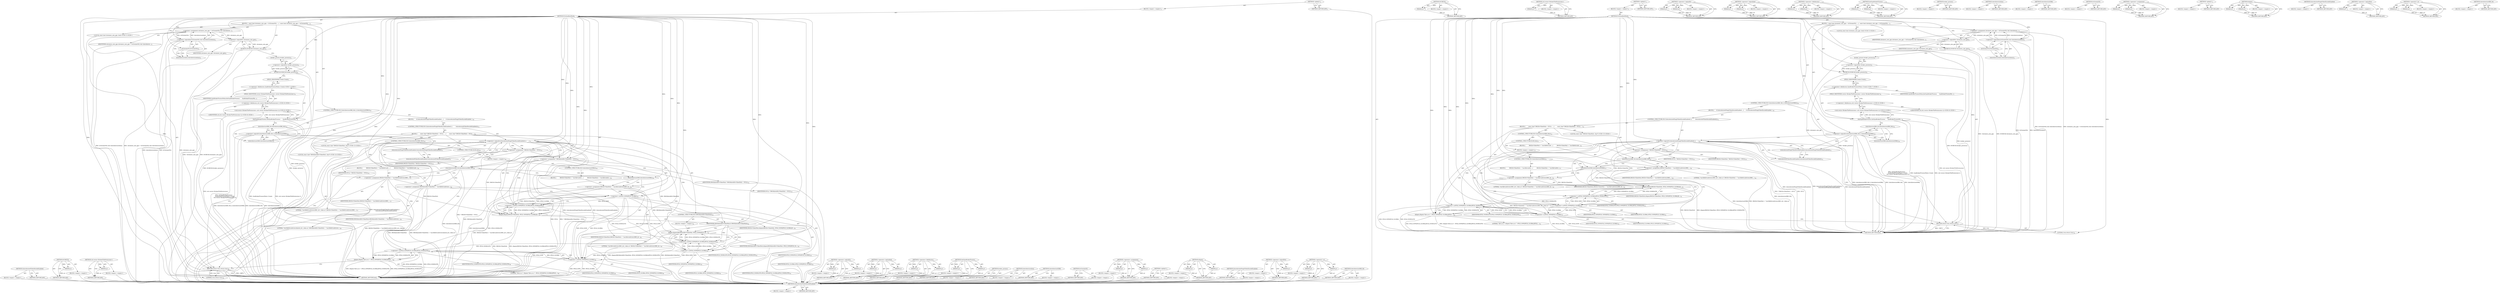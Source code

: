 digraph "IsArchitectureX86_64" {
vulnerable_175 [label=<(METHOD,IsAcceleratedVideoDecodeEnabled)>];
vulnerable_176 [label=<(BLOCK,&lt;empty&gt;,&lt;empty&gt;)>];
vulnerable_177 [label=<(METHOD_RETURN,ANY)>];
vulnerable_136 [label=<(METHOD,DCHECK)>];
vulnerable_137 [label=<(PARAM,p1)>];
vulnerable_138 [label=<(BLOCK,&lt;empty&gt;,&lt;empty&gt;)>];
vulnerable_139 [label=<(METHOD_RETURN,ANY)>];
vulnerable_157 [label=<(METHOD,std.vector&lt;BrokerFilePermission&gt;)>];
vulnerable_158 [label=<(PARAM,p1)>];
vulnerable_159 [label=<(BLOCK,&lt;empty&gt;,&lt;empty&gt;)>];
vulnerable_160 [label=<(METHOD_RETURN,ANY)>];
vulnerable_6 [label=<(METHOD,&lt;global&gt;)<SUB>1</SUB>>];
vulnerable_7 [label=<(BLOCK,&lt;empty&gt;,&lt;empty&gt;)<SUB>1</SUB>>];
vulnerable_8 [label=<(METHOD,PreSandboxHook)<SUB>1</SUB>>];
vulnerable_9 [label=<(BLOCK,{
  const bool chromeos_arm_gpu = IsChromeOS() ...,{
  const bool chromeos_arm_gpu = IsChromeOS() ...)<SUB>1</SUB>>];
vulnerable_10 [label="<(LOCAL,const bool chromeos_arm_gpu: bool)<SUB>2</SUB>>"];
vulnerable_11 [label=<(&lt;operator&gt;.assignment,chromeos_arm_gpu = IsChromeOS() &amp;&amp; IsArchitectu...)<SUB>2</SUB>>];
vulnerable_12 [label=<(IDENTIFIER,chromeos_arm_gpu,chromeos_arm_gpu = IsChromeOS() &amp;&amp; IsArchitectu...)<SUB>2</SUB>>];
vulnerable_13 [label=<(&lt;operator&gt;.logicalAnd,IsChromeOS() &amp;&amp; IsArchitectureArm())<SUB>2</SUB>>];
vulnerable_14 [label=<(IsChromeOS,IsChromeOS())<SUB>2</SUB>>];
vulnerable_15 [label=<(IsArchitectureArm,IsArchitectureArm())<SUB>2</SUB>>];
vulnerable_16 [label=<(DCHECK,DCHECK(!chromeos_arm_gpu))<SUB>3</SUB>>];
vulnerable_17 [label=<(&lt;operator&gt;.logicalNot,!chromeos_arm_gpu)<SUB>3</SUB>>];
vulnerable_18 [label=<(IDENTIFIER,chromeos_arm_gpu,!chromeos_arm_gpu)<SUB>3</SUB>>];
vulnerable_19 [label=<(DCHECK,DCHECK(!broker_process()))<SUB>5</SUB>>];
vulnerable_20 [label=<(&lt;operator&gt;.logicalNot,!broker_process())<SUB>5</SUB>>];
vulnerable_21 [label=<(broker_process,broker_process())<SUB>5</SUB>>];
vulnerable_22 [label=<(InitGpuBrokerProcess,InitGpuBrokerProcess(
      GpuBrokerProcessPol...)<SUB>6</SUB>>];
vulnerable_23 [label="<(&lt;operator&gt;.fieldAccess,GpuBrokerProcessPolicy::Create)<SUB>7</SUB>>"];
vulnerable_24 [label=<(IDENTIFIER,GpuBrokerProcessPolicy,InitGpuBrokerProcess(
      GpuBrokerProcessPol...)<SUB>7</SUB>>];
vulnerable_25 [label=<(FIELD_IDENTIFIER,Create,Create)<SUB>7</SUB>>];
vulnerable_26 [label="<(std.vector&lt;BrokerFilePermission&gt;,std::vector&lt;BrokerFilePermission&gt;())<SUB>8</SUB>>"];
vulnerable_27 [label="<(&lt;operator&gt;.fieldAccess,std::vector&lt;BrokerFilePermission&gt;)<SUB>8</SUB>>"];
vulnerable_28 [label="<(IDENTIFIER,std,std::vector&lt;BrokerFilePermission&gt;())<SUB>8</SUB>>"];
vulnerable_29 [label=<(FIELD_IDENTIFIER,vector&lt;BrokerFilePermission&gt;,vector&lt;BrokerFilePermission&gt;)<SUB>8</SUB>>];
vulnerable_30 [label=<(CONTROL_STRUCTURE,IF,if (IsArchitectureX86_64() || IsArchitectureI386()))<SUB>10</SUB>>];
vulnerable_31 [label=<(&lt;operator&gt;.logicalOr,IsArchitectureX86_64() || IsArchitectureI386())<SUB>10</SUB>>];
vulnerable_32 [label=<(IsArchitectureX86_64,IsArchitectureX86_64())<SUB>10</SUB>>];
vulnerable_33 [label=<(IsArchitectureI386,IsArchitectureI386())<SUB>10</SUB>>];
vulnerable_34 [label=<(BLOCK,{
     if (IsAcceleratedVaapiVideoEncodeEnabled...,{
     if (IsAcceleratedVaapiVideoEncodeEnabled...)<SUB>10</SUB>>];
vulnerable_35 [label=<(CONTROL_STRUCTURE,IF,if (IsAcceleratedVaapiVideoEncodeEnabled() ||
         IsAcceleratedVideoDecodeEnabled()))<SUB>11</SUB>>];
vulnerable_36 [label=<(&lt;operator&gt;.logicalOr,IsAcceleratedVaapiVideoEncodeEnabled() ||
     ...)<SUB>11</SUB>>];
vulnerable_37 [label=<(IsAcceleratedVaapiVideoEncodeEnabled,IsAcceleratedVaapiVideoEncodeEnabled())<SUB>11</SUB>>];
vulnerable_38 [label=<(IsAcceleratedVideoDecodeEnabled,IsAcceleratedVideoDecodeEnabled())<SUB>12</SUB>>];
vulnerable_39 [label=<(BLOCK,{
       const char* I965DrvVideoPath = NULL;
 ...,{
       const char* I965DrvVideoPath = NULL;
 ...)<SUB>12</SUB>>];
vulnerable_40 [label="<(LOCAL,const char* I965DrvVideoPath: char*)<SUB>13</SUB>>"];
vulnerable_41 [label=<(&lt;operator&gt;.assignment,* I965DrvVideoPath = NULL)<SUB>13</SUB>>];
vulnerable_42 [label=<(IDENTIFIER,I965DrvVideoPath,* I965DrvVideoPath = NULL)<SUB>13</SUB>>];
vulnerable_43 [label=<(IDENTIFIER,NULL,* I965DrvVideoPath = NULL)<SUB>13</SUB>>];
vulnerable_44 [label="<(LOCAL,const char* I965HybridDrvVideoPath: char*)<SUB>14</SUB>>"];
vulnerable_45 [label=<(&lt;operator&gt;.assignment,* I965HybridDrvVideoPath = NULL)<SUB>14</SUB>>];
vulnerable_46 [label=<(IDENTIFIER,I965HybridDrvVideoPath,* I965HybridDrvVideoPath = NULL)<SUB>14</SUB>>];
vulnerable_47 [label=<(IDENTIFIER,NULL,* I965HybridDrvVideoPath = NULL)<SUB>14</SUB>>];
vulnerable_48 [label=<(CONTROL_STRUCTURE,IF,if (IsArchitectureX86_64()))<SUB>16</SUB>>];
vulnerable_49 [label=<(IsArchitectureX86_64,IsArchitectureX86_64())<SUB>16</SUB>>];
vulnerable_50 [label=<(BLOCK,{
         I965DrvVideoPath = &quot;/usr/lib64/va/dr...,{
         I965DrvVideoPath = &quot;/usr/lib64/va/dr...)<SUB>16</SUB>>];
vulnerable_51 [label=<(&lt;operator&gt;.assignment,I965DrvVideoPath = &quot;/usr/lib64/va/drivers/i965_...)<SUB>17</SUB>>];
vulnerable_52 [label=<(IDENTIFIER,I965DrvVideoPath,I965DrvVideoPath = &quot;/usr/lib64/va/drivers/i965_...)<SUB>17</SUB>>];
vulnerable_53 [label=<(LITERAL,&quot;/usr/lib64/va/drivers/i965_drv_video.so&quot;,I965DrvVideoPath = &quot;/usr/lib64/va/drivers/i965_...)<SUB>17</SUB>>];
vulnerable_54 [label=<(&lt;operator&gt;.assignment,I965HybridDrvVideoPath = &quot;/usr/lib64/va/drivers...)<SUB>18</SUB>>];
vulnerable_55 [label=<(IDENTIFIER,I965HybridDrvVideoPath,I965HybridDrvVideoPath = &quot;/usr/lib64/va/drivers...)<SUB>18</SUB>>];
vulnerable_56 [label=<(LITERAL,&quot;/usr/lib64/va/drivers/hybrid_drv_video.so&quot;,I965HybridDrvVideoPath = &quot;/usr/lib64/va/drivers...)<SUB>18</SUB>>];
vulnerable_57 [label=<(CONTROL_STRUCTURE,ELSE,else)<SUB>19</SUB>>];
vulnerable_58 [label=<(BLOCK,&lt;empty&gt;,&lt;empty&gt;)<SUB>19</SUB>>];
vulnerable_59 [label=<(CONTROL_STRUCTURE,IF,if (IsArchitectureI386()))<SUB>19</SUB>>];
vulnerable_60 [label=<(IsArchitectureI386,IsArchitectureI386())<SUB>19</SUB>>];
vulnerable_61 [label=<(BLOCK,{
         I965DrvVideoPath = &quot;/usr/lib/va/driv...,{
         I965DrvVideoPath = &quot;/usr/lib/va/driv...)<SUB>19</SUB>>];
vulnerable_62 [label=<(&lt;operator&gt;.assignment,I965DrvVideoPath = &quot;/usr/lib/va/drivers/i965_dr...)<SUB>20</SUB>>];
vulnerable_63 [label=<(IDENTIFIER,I965DrvVideoPath,I965DrvVideoPath = &quot;/usr/lib/va/drivers/i965_dr...)<SUB>20</SUB>>];
vulnerable_64 [label=<(LITERAL,&quot;/usr/lib/va/drivers/i965_drv_video.so&quot;,I965DrvVideoPath = &quot;/usr/lib/va/drivers/i965_dr...)<SUB>20</SUB>>];
vulnerable_65 [label=<(dlopen,dlopen(I965DrvVideoPath, RTLD_NOW|RTLD_GLOBAL|R...)<SUB>23</SUB>>];
vulnerable_66 [label=<(IDENTIFIER,I965DrvVideoPath,dlopen(I965DrvVideoPath, RTLD_NOW|RTLD_GLOBAL|R...)<SUB>23</SUB>>];
vulnerable_67 [label=<(&lt;operator&gt;.or,RTLD_NOW|RTLD_GLOBAL|RTLD_NODELETE)<SUB>23</SUB>>];
vulnerable_68 [label=<(&lt;operator&gt;.or,RTLD_NOW|RTLD_GLOBAL)<SUB>23</SUB>>];
vulnerable_69 [label=<(IDENTIFIER,RTLD_NOW,RTLD_NOW|RTLD_GLOBAL)<SUB>23</SUB>>];
vulnerable_70 [label=<(IDENTIFIER,RTLD_GLOBAL,RTLD_NOW|RTLD_GLOBAL)<SUB>23</SUB>>];
vulnerable_71 [label=<(IDENTIFIER,RTLD_NODELETE,RTLD_NOW|RTLD_GLOBAL|RTLD_NODELETE)<SUB>23</SUB>>];
vulnerable_72 [label=<(CONTROL_STRUCTURE,IF,if (I965HybridDrvVideoPath))<SUB>24</SUB>>];
vulnerable_73 [label=<(IDENTIFIER,I965HybridDrvVideoPath,if (I965HybridDrvVideoPath))<SUB>24</SUB>>];
vulnerable_74 [label=<(BLOCK,&lt;empty&gt;,&lt;empty&gt;)<SUB>25</SUB>>];
vulnerable_75 [label=<(dlopen,dlopen(I965HybridDrvVideoPath, RTLD_NOW|RTLD_GL...)<SUB>25</SUB>>];
vulnerable_76 [label=<(IDENTIFIER,I965HybridDrvVideoPath,dlopen(I965HybridDrvVideoPath, RTLD_NOW|RTLD_GL...)<SUB>25</SUB>>];
vulnerable_77 [label=<(&lt;operator&gt;.or,RTLD_NOW|RTLD_GLOBAL|RTLD_NODELETE)<SUB>25</SUB>>];
vulnerable_78 [label=<(&lt;operator&gt;.or,RTLD_NOW|RTLD_GLOBAL)<SUB>25</SUB>>];
vulnerable_79 [label=<(IDENTIFIER,RTLD_NOW,RTLD_NOW|RTLD_GLOBAL)<SUB>25</SUB>>];
vulnerable_80 [label=<(IDENTIFIER,RTLD_GLOBAL,RTLD_NOW|RTLD_GLOBAL)<SUB>25</SUB>>];
vulnerable_81 [label=<(IDENTIFIER,RTLD_NODELETE,RTLD_NOW|RTLD_GLOBAL|RTLD_NODELETE)<SUB>25</SUB>>];
vulnerable_82 [label=<(dlopen,dlopen(&quot;libva.so.1&quot;, RTLD_NOW|RTLD_GLOBAL|RTLD_...)<SUB>26</SUB>>];
vulnerable_83 [label=<(LITERAL,&quot;libva.so.1&quot;,dlopen(&quot;libva.so.1&quot;, RTLD_NOW|RTLD_GLOBAL|RTLD_...)<SUB>26</SUB>>];
vulnerable_84 [label=<(&lt;operator&gt;.or,RTLD_NOW|RTLD_GLOBAL|RTLD_NODELETE)<SUB>26</SUB>>];
vulnerable_85 [label=<(&lt;operator&gt;.or,RTLD_NOW|RTLD_GLOBAL)<SUB>26</SUB>>];
vulnerable_86 [label=<(IDENTIFIER,RTLD_NOW,RTLD_NOW|RTLD_GLOBAL)<SUB>26</SUB>>];
vulnerable_87 [label=<(IDENTIFIER,RTLD_GLOBAL,RTLD_NOW|RTLD_GLOBAL)<SUB>26</SUB>>];
vulnerable_88 [label=<(IDENTIFIER,RTLD_NODELETE,RTLD_NOW|RTLD_GLOBAL|RTLD_NODELETE)<SUB>26</SUB>>];
vulnerable_89 [label=<(RETURN,return true;,return true;)<SUB>35</SUB>>];
vulnerable_90 [label=<(LITERAL,true,return true;)<SUB>35</SUB>>];
vulnerable_91 [label=<(METHOD_RETURN,bool)<SUB>1</SUB>>];
vulnerable_93 [label=<(METHOD_RETURN,ANY)<SUB>1</SUB>>];
vulnerable_161 [label=<(METHOD,&lt;operator&gt;.logicalOr)>];
vulnerable_162 [label=<(PARAM,p1)>];
vulnerable_163 [label=<(PARAM,p2)>];
vulnerable_164 [label=<(BLOCK,&lt;empty&gt;,&lt;empty&gt;)>];
vulnerable_165 [label=<(METHOD_RETURN,ANY)>];
vulnerable_125 [label=<(METHOD,&lt;operator&gt;.logicalAnd)>];
vulnerable_126 [label=<(PARAM,p1)>];
vulnerable_127 [label=<(PARAM,p2)>];
vulnerable_128 [label=<(BLOCK,&lt;empty&gt;,&lt;empty&gt;)>];
vulnerable_129 [label=<(METHOD_RETURN,ANY)>];
vulnerable_152 [label=<(METHOD,&lt;operator&gt;.fieldAccess)>];
vulnerable_153 [label=<(PARAM,p1)>];
vulnerable_154 [label=<(PARAM,p2)>];
vulnerable_155 [label=<(BLOCK,&lt;empty&gt;,&lt;empty&gt;)>];
vulnerable_156 [label=<(METHOD_RETURN,ANY)>];
vulnerable_147 [label=<(METHOD,InitGpuBrokerProcess)>];
vulnerable_148 [label=<(PARAM,p1)>];
vulnerable_149 [label=<(PARAM,p2)>];
vulnerable_150 [label=<(BLOCK,&lt;empty&gt;,&lt;empty&gt;)>];
vulnerable_151 [label=<(METHOD_RETURN,ANY)>];
vulnerable_144 [label=<(METHOD,broker_process)>];
vulnerable_145 [label=<(BLOCK,&lt;empty&gt;,&lt;empty&gt;)>];
vulnerable_146 [label=<(METHOD_RETURN,ANY)>];
vulnerable_133 [label=<(METHOD,IsArchitectureArm)>];
vulnerable_134 [label=<(BLOCK,&lt;empty&gt;,&lt;empty&gt;)>];
vulnerable_135 [label=<(METHOD_RETURN,ANY)>];
vulnerable_169 [label=<(METHOD,IsArchitectureI386)>];
vulnerable_170 [label=<(BLOCK,&lt;empty&gt;,&lt;empty&gt;)>];
vulnerable_171 [label=<(METHOD_RETURN,ANY)>];
vulnerable_130 [label=<(METHOD,IsChromeOS)>];
vulnerable_131 [label=<(BLOCK,&lt;empty&gt;,&lt;empty&gt;)>];
vulnerable_132 [label=<(METHOD_RETURN,ANY)>];
vulnerable_120 [label=<(METHOD,&lt;operator&gt;.assignment)>];
vulnerable_121 [label=<(PARAM,p1)>];
vulnerable_122 [label=<(PARAM,p2)>];
vulnerable_123 [label=<(BLOCK,&lt;empty&gt;,&lt;empty&gt;)>];
vulnerable_124 [label=<(METHOD_RETURN,ANY)>];
vulnerable_114 [label=<(METHOD,&lt;global&gt;)<SUB>1</SUB>>];
vulnerable_115 [label=<(BLOCK,&lt;empty&gt;,&lt;empty&gt;)>];
vulnerable_116 [label=<(METHOD_RETURN,ANY)>];
vulnerable_178 [label=<(METHOD,dlopen)>];
vulnerable_179 [label=<(PARAM,p1)>];
vulnerable_180 [label=<(PARAM,p2)>];
vulnerable_181 [label=<(BLOCK,&lt;empty&gt;,&lt;empty&gt;)>];
vulnerable_182 [label=<(METHOD_RETURN,ANY)>];
vulnerable_172 [label=<(METHOD,IsAcceleratedVaapiVideoEncodeEnabled)>];
vulnerable_173 [label=<(BLOCK,&lt;empty&gt;,&lt;empty&gt;)>];
vulnerable_174 [label=<(METHOD_RETURN,ANY)>];
vulnerable_140 [label=<(METHOD,&lt;operator&gt;.logicalNot)>];
vulnerable_141 [label=<(PARAM,p1)>];
vulnerable_142 [label=<(BLOCK,&lt;empty&gt;,&lt;empty&gt;)>];
vulnerable_143 [label=<(METHOD_RETURN,ANY)>];
vulnerable_183 [label=<(METHOD,&lt;operator&gt;.or)>];
vulnerable_184 [label=<(PARAM,p1)>];
vulnerable_185 [label=<(PARAM,p2)>];
vulnerable_186 [label=<(BLOCK,&lt;empty&gt;,&lt;empty&gt;)>];
vulnerable_187 [label=<(METHOD_RETURN,ANY)>];
vulnerable_166 [label=<(METHOD,IsArchitectureX86_64)>];
vulnerable_167 [label=<(BLOCK,&lt;empty&gt;,&lt;empty&gt;)>];
vulnerable_168 [label=<(METHOD_RETURN,ANY)>];
fixed_156 [label=<(METHOD,IsAcceleratedVideoDecodeEnabled)>];
fixed_157 [label=<(BLOCK,&lt;empty&gt;,&lt;empty&gt;)>];
fixed_158 [label=<(METHOD_RETURN,ANY)>];
fixed_117 [label=<(METHOD,DCHECK)>];
fixed_118 [label=<(PARAM,p1)>];
fixed_119 [label=<(BLOCK,&lt;empty&gt;,&lt;empty&gt;)>];
fixed_120 [label=<(METHOD_RETURN,ANY)>];
fixed_138 [label=<(METHOD,std.vector&lt;BrokerFilePermission&gt;)>];
fixed_139 [label=<(PARAM,p1)>];
fixed_140 [label=<(BLOCK,&lt;empty&gt;,&lt;empty&gt;)>];
fixed_141 [label=<(METHOD_RETURN,ANY)>];
fixed_6 [label=<(METHOD,&lt;global&gt;)<SUB>1</SUB>>];
fixed_7 [label=<(BLOCK,&lt;empty&gt;,&lt;empty&gt;)<SUB>1</SUB>>];
fixed_8 [label=<(METHOD,PreSandboxHook)<SUB>1</SUB>>];
fixed_9 [label=<(BLOCK,{
  const bool chromeos_arm_gpu = IsChromeOS() ...,{
  const bool chromeos_arm_gpu = IsChromeOS() ...)<SUB>1</SUB>>];
fixed_10 [label="<(LOCAL,const bool chromeos_arm_gpu: bool)<SUB>2</SUB>>"];
fixed_11 [label=<(&lt;operator&gt;.assignment,chromeos_arm_gpu = IsChromeOS() &amp;&amp; IsArchitectu...)<SUB>2</SUB>>];
fixed_12 [label=<(IDENTIFIER,chromeos_arm_gpu,chromeos_arm_gpu = IsChromeOS() &amp;&amp; IsArchitectu...)<SUB>2</SUB>>];
fixed_13 [label=<(&lt;operator&gt;.logicalAnd,IsChromeOS() &amp;&amp; IsArchitectureArm())<SUB>2</SUB>>];
fixed_14 [label=<(IsChromeOS,IsChromeOS())<SUB>2</SUB>>];
fixed_15 [label=<(IsArchitectureArm,IsArchitectureArm())<SUB>2</SUB>>];
fixed_16 [label=<(DCHECK,DCHECK(!chromeos_arm_gpu))<SUB>3</SUB>>];
fixed_17 [label=<(&lt;operator&gt;.logicalNot,!chromeos_arm_gpu)<SUB>3</SUB>>];
fixed_18 [label=<(IDENTIFIER,chromeos_arm_gpu,!chromeos_arm_gpu)<SUB>3</SUB>>];
fixed_19 [label=<(DCHECK,DCHECK(!broker_process()))<SUB>5</SUB>>];
fixed_20 [label=<(&lt;operator&gt;.logicalNot,!broker_process())<SUB>5</SUB>>];
fixed_21 [label=<(broker_process,broker_process())<SUB>5</SUB>>];
fixed_22 [label=<(InitGpuBrokerProcess,InitGpuBrokerProcess(
      GpuBrokerProcessPol...)<SUB>6</SUB>>];
fixed_23 [label="<(&lt;operator&gt;.fieldAccess,GpuBrokerProcessPolicy::Create)<SUB>7</SUB>>"];
fixed_24 [label=<(IDENTIFIER,GpuBrokerProcessPolicy,InitGpuBrokerProcess(
      GpuBrokerProcessPol...)<SUB>7</SUB>>];
fixed_25 [label=<(FIELD_IDENTIFIER,Create,Create)<SUB>7</SUB>>];
fixed_26 [label="<(std.vector&lt;BrokerFilePermission&gt;,std::vector&lt;BrokerFilePermission&gt;())<SUB>8</SUB>>"];
fixed_27 [label="<(&lt;operator&gt;.fieldAccess,std::vector&lt;BrokerFilePermission&gt;)<SUB>8</SUB>>"];
fixed_28 [label="<(IDENTIFIER,std,std::vector&lt;BrokerFilePermission&gt;())<SUB>8</SUB>>"];
fixed_29 [label=<(FIELD_IDENTIFIER,vector&lt;BrokerFilePermission&gt;,vector&lt;BrokerFilePermission&gt;)<SUB>8</SUB>>];
fixed_30 [label=<(CONTROL_STRUCTURE,IF,if (IsArchitectureX86_64() || IsArchitectureI386()))<SUB>10</SUB>>];
fixed_31 [label=<(&lt;operator&gt;.logicalOr,IsArchitectureX86_64() || IsArchitectureI386())<SUB>10</SUB>>];
fixed_32 [label=<(IsArchitectureX86_64,IsArchitectureX86_64())<SUB>10</SUB>>];
fixed_33 [label=<(IsArchitectureI386,IsArchitectureI386())<SUB>10</SUB>>];
fixed_34 [label=<(BLOCK,{
     if (IsAcceleratedVaapiVideoEncodeEnabled...,{
     if (IsAcceleratedVaapiVideoEncodeEnabled...)<SUB>10</SUB>>];
fixed_35 [label=<(CONTROL_STRUCTURE,IF,if (IsAcceleratedVaapiVideoEncodeEnabled() ||
         IsAcceleratedVideoDecodeEnabled()))<SUB>11</SUB>>];
fixed_36 [label=<(&lt;operator&gt;.logicalOr,IsAcceleratedVaapiVideoEncodeEnabled() ||
     ...)<SUB>11</SUB>>];
fixed_37 [label=<(IsAcceleratedVaapiVideoEncodeEnabled,IsAcceleratedVaapiVideoEncodeEnabled())<SUB>11</SUB>>];
fixed_38 [label=<(IsAcceleratedVideoDecodeEnabled,IsAcceleratedVideoDecodeEnabled())<SUB>12</SUB>>];
fixed_39 [label=<(BLOCK,{
       const char* I965DrvVideoPath = NULL;
 ...,{
       const char* I965DrvVideoPath = NULL;
 ...)<SUB>12</SUB>>];
fixed_40 [label="<(LOCAL,const char* I965DrvVideoPath: char*)<SUB>13</SUB>>"];
fixed_41 [label=<(&lt;operator&gt;.assignment,* I965DrvVideoPath = NULL)<SUB>13</SUB>>];
fixed_42 [label=<(IDENTIFIER,I965DrvVideoPath,* I965DrvVideoPath = NULL)<SUB>13</SUB>>];
fixed_43 [label=<(IDENTIFIER,NULL,* I965DrvVideoPath = NULL)<SUB>13</SUB>>];
fixed_44 [label=<(CONTROL_STRUCTURE,IF,if (IsArchitectureX86_64()))<SUB>15</SUB>>];
fixed_45 [label=<(IsArchitectureX86_64,IsArchitectureX86_64())<SUB>15</SUB>>];
fixed_46 [label=<(BLOCK,{
         I965DrvVideoPath = &quot;/usr/lib64/va/dr...,{
         I965DrvVideoPath = &quot;/usr/lib64/va/dr...)<SUB>15</SUB>>];
fixed_47 [label=<(&lt;operator&gt;.assignment,I965DrvVideoPath = &quot;/usr/lib64/va/drivers/i965_...)<SUB>16</SUB>>];
fixed_48 [label=<(IDENTIFIER,I965DrvVideoPath,I965DrvVideoPath = &quot;/usr/lib64/va/drivers/i965_...)<SUB>16</SUB>>];
fixed_49 [label=<(LITERAL,&quot;/usr/lib64/va/drivers/i965_drv_video.so&quot;,I965DrvVideoPath = &quot;/usr/lib64/va/drivers/i965_...)<SUB>16</SUB>>];
fixed_50 [label=<(CONTROL_STRUCTURE,ELSE,else)<SUB>17</SUB>>];
fixed_51 [label=<(BLOCK,&lt;empty&gt;,&lt;empty&gt;)<SUB>17</SUB>>];
fixed_52 [label=<(CONTROL_STRUCTURE,IF,if (IsArchitectureI386()))<SUB>17</SUB>>];
fixed_53 [label=<(IsArchitectureI386,IsArchitectureI386())<SUB>17</SUB>>];
fixed_54 [label=<(BLOCK,{
         I965DrvVideoPath = &quot;/usr/lib/va/driv...,{
         I965DrvVideoPath = &quot;/usr/lib/va/driv...)<SUB>17</SUB>>];
fixed_55 [label=<(&lt;operator&gt;.assignment,I965DrvVideoPath = &quot;/usr/lib/va/drivers/i965_dr...)<SUB>18</SUB>>];
fixed_56 [label=<(IDENTIFIER,I965DrvVideoPath,I965DrvVideoPath = &quot;/usr/lib/va/drivers/i965_dr...)<SUB>18</SUB>>];
fixed_57 [label=<(LITERAL,&quot;/usr/lib/va/drivers/i965_drv_video.so&quot;,I965DrvVideoPath = &quot;/usr/lib/va/drivers/i965_dr...)<SUB>18</SUB>>];
fixed_58 [label=<(dlopen,dlopen(I965DrvVideoPath, RTLD_NOW|RTLD_GLOBAL|R...)<SUB>21</SUB>>];
fixed_59 [label=<(IDENTIFIER,I965DrvVideoPath,dlopen(I965DrvVideoPath, RTLD_NOW|RTLD_GLOBAL|R...)<SUB>21</SUB>>];
fixed_60 [label=<(&lt;operator&gt;.or,RTLD_NOW|RTLD_GLOBAL|RTLD_NODELETE)<SUB>21</SUB>>];
fixed_61 [label=<(&lt;operator&gt;.or,RTLD_NOW|RTLD_GLOBAL)<SUB>21</SUB>>];
fixed_62 [label=<(IDENTIFIER,RTLD_NOW,RTLD_NOW|RTLD_GLOBAL)<SUB>21</SUB>>];
fixed_63 [label=<(IDENTIFIER,RTLD_GLOBAL,RTLD_NOW|RTLD_GLOBAL)<SUB>21</SUB>>];
fixed_64 [label=<(IDENTIFIER,RTLD_NODELETE,RTLD_NOW|RTLD_GLOBAL|RTLD_NODELETE)<SUB>21</SUB>>];
fixed_65 [label=<(dlopen,dlopen(&quot;libva.so.1&quot;, RTLD_NOW|RTLD_GLOBAL|RTLD_...)<SUB>22</SUB>>];
fixed_66 [label=<(LITERAL,&quot;libva.so.1&quot;,dlopen(&quot;libva.so.1&quot;, RTLD_NOW|RTLD_GLOBAL|RTLD_...)<SUB>22</SUB>>];
fixed_67 [label=<(&lt;operator&gt;.or,RTLD_NOW|RTLD_GLOBAL|RTLD_NODELETE)<SUB>22</SUB>>];
fixed_68 [label=<(&lt;operator&gt;.or,RTLD_NOW|RTLD_GLOBAL)<SUB>22</SUB>>];
fixed_69 [label=<(IDENTIFIER,RTLD_NOW,RTLD_NOW|RTLD_GLOBAL)<SUB>22</SUB>>];
fixed_70 [label=<(IDENTIFIER,RTLD_GLOBAL,RTLD_NOW|RTLD_GLOBAL)<SUB>22</SUB>>];
fixed_71 [label=<(IDENTIFIER,RTLD_NODELETE,RTLD_NOW|RTLD_GLOBAL|RTLD_NODELETE)<SUB>22</SUB>>];
fixed_72 [label=<(RETURN,return true;,return true;)<SUB>31</SUB>>];
fixed_73 [label=<(LITERAL,true,return true;)<SUB>31</SUB>>];
fixed_74 [label=<(METHOD_RETURN,bool)<SUB>1</SUB>>];
fixed_76 [label=<(METHOD_RETURN,ANY)<SUB>1</SUB>>];
fixed_142 [label=<(METHOD,&lt;operator&gt;.logicalOr)>];
fixed_143 [label=<(PARAM,p1)>];
fixed_144 [label=<(PARAM,p2)>];
fixed_145 [label=<(BLOCK,&lt;empty&gt;,&lt;empty&gt;)>];
fixed_146 [label=<(METHOD_RETURN,ANY)>];
fixed_106 [label=<(METHOD,&lt;operator&gt;.logicalAnd)>];
fixed_107 [label=<(PARAM,p1)>];
fixed_108 [label=<(PARAM,p2)>];
fixed_109 [label=<(BLOCK,&lt;empty&gt;,&lt;empty&gt;)>];
fixed_110 [label=<(METHOD_RETURN,ANY)>];
fixed_133 [label=<(METHOD,&lt;operator&gt;.fieldAccess)>];
fixed_134 [label=<(PARAM,p1)>];
fixed_135 [label=<(PARAM,p2)>];
fixed_136 [label=<(BLOCK,&lt;empty&gt;,&lt;empty&gt;)>];
fixed_137 [label=<(METHOD_RETURN,ANY)>];
fixed_128 [label=<(METHOD,InitGpuBrokerProcess)>];
fixed_129 [label=<(PARAM,p1)>];
fixed_130 [label=<(PARAM,p2)>];
fixed_131 [label=<(BLOCK,&lt;empty&gt;,&lt;empty&gt;)>];
fixed_132 [label=<(METHOD_RETURN,ANY)>];
fixed_125 [label=<(METHOD,broker_process)>];
fixed_126 [label=<(BLOCK,&lt;empty&gt;,&lt;empty&gt;)>];
fixed_127 [label=<(METHOD_RETURN,ANY)>];
fixed_114 [label=<(METHOD,IsArchitectureArm)>];
fixed_115 [label=<(BLOCK,&lt;empty&gt;,&lt;empty&gt;)>];
fixed_116 [label=<(METHOD_RETURN,ANY)>];
fixed_150 [label=<(METHOD,IsArchitectureI386)>];
fixed_151 [label=<(BLOCK,&lt;empty&gt;,&lt;empty&gt;)>];
fixed_152 [label=<(METHOD_RETURN,ANY)>];
fixed_111 [label=<(METHOD,IsChromeOS)>];
fixed_112 [label=<(BLOCK,&lt;empty&gt;,&lt;empty&gt;)>];
fixed_113 [label=<(METHOD_RETURN,ANY)>];
fixed_101 [label=<(METHOD,&lt;operator&gt;.assignment)>];
fixed_102 [label=<(PARAM,p1)>];
fixed_103 [label=<(PARAM,p2)>];
fixed_104 [label=<(BLOCK,&lt;empty&gt;,&lt;empty&gt;)>];
fixed_105 [label=<(METHOD_RETURN,ANY)>];
fixed_95 [label=<(METHOD,&lt;global&gt;)<SUB>1</SUB>>];
fixed_96 [label=<(BLOCK,&lt;empty&gt;,&lt;empty&gt;)>];
fixed_97 [label=<(METHOD_RETURN,ANY)>];
fixed_159 [label=<(METHOD,dlopen)>];
fixed_160 [label=<(PARAM,p1)>];
fixed_161 [label=<(PARAM,p2)>];
fixed_162 [label=<(BLOCK,&lt;empty&gt;,&lt;empty&gt;)>];
fixed_163 [label=<(METHOD_RETURN,ANY)>];
fixed_153 [label=<(METHOD,IsAcceleratedVaapiVideoEncodeEnabled)>];
fixed_154 [label=<(BLOCK,&lt;empty&gt;,&lt;empty&gt;)>];
fixed_155 [label=<(METHOD_RETURN,ANY)>];
fixed_121 [label=<(METHOD,&lt;operator&gt;.logicalNot)>];
fixed_122 [label=<(PARAM,p1)>];
fixed_123 [label=<(BLOCK,&lt;empty&gt;,&lt;empty&gt;)>];
fixed_124 [label=<(METHOD_RETURN,ANY)>];
fixed_164 [label=<(METHOD,&lt;operator&gt;.or)>];
fixed_165 [label=<(PARAM,p1)>];
fixed_166 [label=<(PARAM,p2)>];
fixed_167 [label=<(BLOCK,&lt;empty&gt;,&lt;empty&gt;)>];
fixed_168 [label=<(METHOD_RETURN,ANY)>];
fixed_147 [label=<(METHOD,IsArchitectureX86_64)>];
fixed_148 [label=<(BLOCK,&lt;empty&gt;,&lt;empty&gt;)>];
fixed_149 [label=<(METHOD_RETURN,ANY)>];
vulnerable_175 -> vulnerable_176  [key=0, label="AST: "];
vulnerable_175 -> vulnerable_177  [key=0, label="AST: "];
vulnerable_175 -> vulnerable_177  [key=1, label="CFG: "];
vulnerable_176 -> fixed_156  [key=0];
vulnerable_177 -> fixed_156  [key=0];
vulnerable_136 -> vulnerable_137  [key=0, label="AST: "];
vulnerable_136 -> vulnerable_137  [key=1, label="DDG: "];
vulnerable_136 -> vulnerable_138  [key=0, label="AST: "];
vulnerable_136 -> vulnerable_139  [key=0, label="AST: "];
vulnerable_136 -> vulnerable_139  [key=1, label="CFG: "];
vulnerable_137 -> vulnerable_139  [key=0, label="DDG: p1"];
vulnerable_138 -> fixed_156  [key=0];
vulnerable_139 -> fixed_156  [key=0];
vulnerable_157 -> vulnerable_158  [key=0, label="AST: "];
vulnerable_157 -> vulnerable_158  [key=1, label="DDG: "];
vulnerable_157 -> vulnerable_159  [key=0, label="AST: "];
vulnerable_157 -> vulnerable_160  [key=0, label="AST: "];
vulnerable_157 -> vulnerable_160  [key=1, label="CFG: "];
vulnerable_158 -> vulnerable_160  [key=0, label="DDG: p1"];
vulnerable_159 -> fixed_156  [key=0];
vulnerable_160 -> fixed_156  [key=0];
vulnerable_6 -> vulnerable_7  [key=0, label="AST: "];
vulnerable_6 -> vulnerable_93  [key=0, label="AST: "];
vulnerable_6 -> vulnerable_93  [key=1, label="CFG: "];
vulnerable_7 -> vulnerable_8  [key=0, label="AST: "];
vulnerable_8 -> vulnerable_9  [key=0, label="AST: "];
vulnerable_8 -> vulnerable_91  [key=0, label="AST: "];
vulnerable_8 -> vulnerable_14  [key=0, label="CFG: "];
vulnerable_8 -> vulnerable_89  [key=0, label="DDG: "];
vulnerable_8 -> vulnerable_90  [key=0, label="DDG: "];
vulnerable_8 -> vulnerable_13  [key=0, label="DDG: "];
vulnerable_8 -> vulnerable_17  [key=0, label="DDG: "];
vulnerable_8 -> vulnerable_20  [key=0, label="DDG: "];
vulnerable_8 -> vulnerable_31  [key=0, label="DDG: "];
vulnerable_8 -> vulnerable_36  [key=0, label="DDG: "];
vulnerable_8 -> vulnerable_41  [key=0, label="DDG: "];
vulnerable_8 -> vulnerable_45  [key=0, label="DDG: "];
vulnerable_8 -> vulnerable_49  [key=0, label="DDG: "];
vulnerable_8 -> vulnerable_65  [key=0, label="DDG: "];
vulnerable_8 -> vulnerable_73  [key=0, label="DDG: "];
vulnerable_8 -> vulnerable_82  [key=0, label="DDG: "];
vulnerable_8 -> vulnerable_51  [key=0, label="DDG: "];
vulnerable_8 -> vulnerable_54  [key=0, label="DDG: "];
vulnerable_8 -> vulnerable_67  [key=0, label="DDG: "];
vulnerable_8 -> vulnerable_84  [key=0, label="DDG: "];
vulnerable_8 -> vulnerable_68  [key=0, label="DDG: "];
vulnerable_8 -> vulnerable_75  [key=0, label="DDG: "];
vulnerable_8 -> vulnerable_85  [key=0, label="DDG: "];
vulnerable_8 -> vulnerable_60  [key=0, label="DDG: "];
vulnerable_8 -> vulnerable_77  [key=0, label="DDG: "];
vulnerable_8 -> vulnerable_62  [key=0, label="DDG: "];
vulnerable_8 -> vulnerable_78  [key=0, label="DDG: "];
vulnerable_9 -> vulnerable_10  [key=0, label="AST: "];
vulnerable_9 -> vulnerable_11  [key=0, label="AST: "];
vulnerable_9 -> vulnerable_16  [key=0, label="AST: "];
vulnerable_9 -> vulnerable_19  [key=0, label="AST: "];
vulnerable_9 -> vulnerable_22  [key=0, label="AST: "];
vulnerable_9 -> vulnerable_30  [key=0, label="AST: "];
vulnerable_9 -> vulnerable_89  [key=0, label="AST: "];
vulnerable_10 -> fixed_156  [key=0];
vulnerable_11 -> vulnerable_12  [key=0, label="AST: "];
vulnerable_11 -> vulnerable_13  [key=0, label="AST: "];
vulnerable_11 -> vulnerable_17  [key=0, label="CFG: "];
vulnerable_11 -> vulnerable_17  [key=1, label="DDG: chromeos_arm_gpu"];
vulnerable_11 -> vulnerable_91  [key=0, label="DDG: IsChromeOS() &amp;&amp; IsArchitectureArm()"];
vulnerable_11 -> vulnerable_91  [key=1, label="DDG: chromeos_arm_gpu = IsChromeOS() &amp;&amp; IsArchitectureArm()"];
vulnerable_12 -> fixed_156  [key=0];
vulnerable_13 -> vulnerable_14  [key=0, label="AST: "];
vulnerable_13 -> vulnerable_15  [key=0, label="AST: "];
vulnerable_13 -> vulnerable_11  [key=0, label="CFG: "];
vulnerable_13 -> vulnerable_11  [key=1, label="DDG: IsChromeOS()"];
vulnerable_13 -> vulnerable_11  [key=2, label="DDG: IsArchitectureArm()"];
vulnerable_13 -> vulnerable_91  [key=0, label="DDG: IsChromeOS()"];
vulnerable_13 -> vulnerable_91  [key=1, label="DDG: IsArchitectureArm()"];
vulnerable_14 -> vulnerable_15  [key=0, label="CFG: "];
vulnerable_14 -> vulnerable_15  [key=1, label="CDG: "];
vulnerable_14 -> vulnerable_13  [key=0, label="CFG: "];
vulnerable_15 -> vulnerable_13  [key=0, label="CFG: "];
vulnerable_16 -> vulnerable_17  [key=0, label="AST: "];
vulnerable_16 -> vulnerable_21  [key=0, label="CFG: "];
vulnerable_16 -> vulnerable_91  [key=0, label="DDG: !chromeos_arm_gpu"];
vulnerable_16 -> vulnerable_91  [key=1, label="DDG: DCHECK(!chromeos_arm_gpu)"];
vulnerable_17 -> vulnerable_18  [key=0, label="AST: "];
vulnerable_17 -> vulnerable_16  [key=0, label="CFG: "];
vulnerable_17 -> vulnerable_16  [key=1, label="DDG: chromeos_arm_gpu"];
vulnerable_17 -> vulnerable_91  [key=0, label="DDG: chromeos_arm_gpu"];
vulnerable_18 -> fixed_156  [key=0];
vulnerable_19 -> vulnerable_20  [key=0, label="AST: "];
vulnerable_19 -> vulnerable_25  [key=0, label="CFG: "];
vulnerable_19 -> vulnerable_91  [key=0, label="DDG: !broker_process()"];
vulnerable_19 -> vulnerable_91  [key=1, label="DDG: DCHECK(!broker_process())"];
vulnerable_20 -> vulnerable_21  [key=0, label="AST: "];
vulnerable_20 -> vulnerable_19  [key=0, label="CFG: "];
vulnerable_20 -> vulnerable_19  [key=1, label="DDG: broker_process()"];
vulnerable_20 -> vulnerable_91  [key=0, label="DDG: broker_process()"];
vulnerable_21 -> vulnerable_20  [key=0, label="CFG: "];
vulnerable_22 -> vulnerable_23  [key=0, label="AST: "];
vulnerable_22 -> vulnerable_26  [key=0, label="AST: "];
vulnerable_22 -> vulnerable_32  [key=0, label="CFG: "];
vulnerable_22 -> vulnerable_91  [key=0, label="DDG: GpuBrokerProcessPolicy::Create"];
vulnerable_22 -> vulnerable_91  [key=1, label="DDG: std::vector&lt;BrokerFilePermission&gt;()"];
vulnerable_22 -> vulnerable_91  [key=2, label="DDG: InitGpuBrokerProcess(
      GpuBrokerProcessPolicy::Create,
      std::vector&lt;BrokerFilePermission&gt;())"];
vulnerable_23 -> vulnerable_24  [key=0, label="AST: "];
vulnerable_23 -> vulnerable_25  [key=0, label="AST: "];
vulnerable_23 -> vulnerable_29  [key=0, label="CFG: "];
vulnerable_24 -> fixed_156  [key=0];
vulnerable_25 -> vulnerable_23  [key=0, label="CFG: "];
vulnerable_26 -> vulnerable_27  [key=0, label="AST: "];
vulnerable_26 -> vulnerable_22  [key=0, label="CFG: "];
vulnerable_26 -> vulnerable_22  [key=1, label="DDG: std::vector&lt;BrokerFilePermission&gt;"];
vulnerable_26 -> vulnerable_91  [key=0, label="DDG: std::vector&lt;BrokerFilePermission&gt;"];
vulnerable_27 -> vulnerable_28  [key=0, label="AST: "];
vulnerable_27 -> vulnerable_29  [key=0, label="AST: "];
vulnerable_27 -> vulnerable_26  [key=0, label="CFG: "];
vulnerable_28 -> fixed_156  [key=0];
vulnerable_29 -> vulnerable_27  [key=0, label="CFG: "];
vulnerable_30 -> vulnerable_31  [key=0, label="AST: "];
vulnerable_30 -> vulnerable_34  [key=0, label="AST: "];
vulnerable_31 -> vulnerable_32  [key=0, label="AST: "];
vulnerable_31 -> vulnerable_33  [key=0, label="AST: "];
vulnerable_31 -> vulnerable_37  [key=0, label="CFG: "];
vulnerable_31 -> vulnerable_37  [key=1, label="CDG: "];
vulnerable_31 -> vulnerable_89  [key=0, label="CFG: "];
vulnerable_31 -> vulnerable_91  [key=0, label="DDG: IsArchitectureX86_64()"];
vulnerable_31 -> vulnerable_91  [key=1, label="DDG: IsArchitectureI386()"];
vulnerable_31 -> vulnerable_91  [key=2, label="DDG: IsArchitectureX86_64() || IsArchitectureI386()"];
vulnerable_31 -> vulnerable_36  [key=0, label="CDG: "];
vulnerable_32 -> vulnerable_33  [key=0, label="CFG: "];
vulnerable_32 -> vulnerable_33  [key=1, label="CDG: "];
vulnerable_32 -> vulnerable_31  [key=0, label="CFG: "];
vulnerable_33 -> vulnerable_31  [key=0, label="CFG: "];
vulnerable_34 -> vulnerable_35  [key=0, label="AST: "];
vulnerable_35 -> vulnerable_36  [key=0, label="AST: "];
vulnerable_35 -> vulnerable_39  [key=0, label="AST: "];
vulnerable_36 -> vulnerable_37  [key=0, label="AST: "];
vulnerable_36 -> vulnerable_38  [key=0, label="AST: "];
vulnerable_36 -> vulnerable_41  [key=0, label="CFG: "];
vulnerable_36 -> vulnerable_41  [key=1, label="CDG: "];
vulnerable_36 -> vulnerable_89  [key=0, label="CFG: "];
vulnerable_36 -> vulnerable_91  [key=0, label="DDG: IsAcceleratedVaapiVideoEncodeEnabled()"];
vulnerable_36 -> vulnerable_91  [key=1, label="DDG: IsAcceleratedVideoDecodeEnabled()"];
vulnerable_36 -> vulnerable_91  [key=2, label="DDG: IsAcceleratedVaapiVideoEncodeEnabled() ||
         IsAcceleratedVideoDecodeEnabled()"];
vulnerable_36 -> vulnerable_68  [key=0, label="CDG: "];
vulnerable_36 -> vulnerable_49  [key=0, label="CDG: "];
vulnerable_36 -> vulnerable_73  [key=0, label="CDG: "];
vulnerable_36 -> vulnerable_84  [key=0, label="CDG: "];
vulnerable_36 -> vulnerable_85  [key=0, label="CDG: "];
vulnerable_36 -> vulnerable_67  [key=0, label="CDG: "];
vulnerable_36 -> vulnerable_45  [key=0, label="CDG: "];
vulnerable_36 -> vulnerable_65  [key=0, label="CDG: "];
vulnerable_36 -> vulnerable_82  [key=0, label="CDG: "];
vulnerable_37 -> vulnerable_38  [key=0, label="CFG: "];
vulnerable_37 -> vulnerable_38  [key=1, label="CDG: "];
vulnerable_37 -> vulnerable_36  [key=0, label="CFG: "];
vulnerable_38 -> vulnerable_36  [key=0, label="CFG: "];
vulnerable_39 -> vulnerable_40  [key=0, label="AST: "];
vulnerable_39 -> vulnerable_41  [key=0, label="AST: "];
vulnerable_39 -> vulnerable_44  [key=0, label="AST: "];
vulnerable_39 -> vulnerable_45  [key=0, label="AST: "];
vulnerable_39 -> vulnerable_48  [key=0, label="AST: "];
vulnerable_39 -> vulnerable_65  [key=0, label="AST: "];
vulnerable_39 -> vulnerable_72  [key=0, label="AST: "];
vulnerable_39 -> vulnerable_82  [key=0, label="AST: "];
vulnerable_40 -> fixed_156  [key=0];
vulnerable_41 -> vulnerable_42  [key=0, label="AST: "];
vulnerable_41 -> vulnerable_43  [key=0, label="AST: "];
vulnerable_41 -> vulnerable_45  [key=0, label="CFG: "];
vulnerable_41 -> vulnerable_91  [key=0, label="DDG: * I965DrvVideoPath = NULL"];
vulnerable_41 -> vulnerable_65  [key=0, label="DDG: I965DrvVideoPath"];
vulnerable_42 -> fixed_156  [key=0];
vulnerable_43 -> fixed_156  [key=0];
vulnerable_44 -> fixed_156  [key=0];
vulnerable_45 -> vulnerable_46  [key=0, label="AST: "];
vulnerable_45 -> vulnerable_47  [key=0, label="AST: "];
vulnerable_45 -> vulnerable_49  [key=0, label="CFG: "];
vulnerable_45 -> vulnerable_91  [key=0, label="DDG: I965HybridDrvVideoPath"];
vulnerable_45 -> vulnerable_91  [key=1, label="DDG: NULL"];
vulnerable_45 -> vulnerable_91  [key=2, label="DDG: * I965HybridDrvVideoPath = NULL"];
vulnerable_45 -> vulnerable_75  [key=0, label="DDG: I965HybridDrvVideoPath"];
vulnerable_46 -> fixed_156  [key=0];
vulnerable_47 -> fixed_156  [key=0];
vulnerable_48 -> vulnerable_49  [key=0, label="AST: "];
vulnerable_48 -> vulnerable_50  [key=0, label="AST: "];
vulnerable_48 -> vulnerable_57  [key=0, label="AST: "];
vulnerable_49 -> vulnerable_60  [key=0, label="CFG: "];
vulnerable_49 -> vulnerable_60  [key=1, label="CDG: "];
vulnerable_49 -> vulnerable_51  [key=0, label="CFG: "];
vulnerable_49 -> vulnerable_51  [key=1, label="CDG: "];
vulnerable_49 -> vulnerable_91  [key=0, label="DDG: IsArchitectureX86_64()"];
vulnerable_49 -> vulnerable_54  [key=0, label="CDG: "];
vulnerable_50 -> vulnerable_51  [key=0, label="AST: "];
vulnerable_50 -> vulnerable_54  [key=0, label="AST: "];
vulnerable_51 -> vulnerable_52  [key=0, label="AST: "];
vulnerable_51 -> vulnerable_53  [key=0, label="AST: "];
vulnerable_51 -> vulnerable_54  [key=0, label="CFG: "];
vulnerable_51 -> vulnerable_91  [key=0, label="DDG: I965DrvVideoPath = &quot;/usr/lib64/va/drivers/i965_drv_video.so&quot;"];
vulnerable_51 -> vulnerable_65  [key=0, label="DDG: I965DrvVideoPath"];
vulnerable_52 -> fixed_156  [key=0];
vulnerable_53 -> fixed_156  [key=0];
vulnerable_54 -> vulnerable_55  [key=0, label="AST: "];
vulnerable_54 -> vulnerable_56  [key=0, label="AST: "];
vulnerable_54 -> vulnerable_68  [key=0, label="CFG: "];
vulnerable_54 -> vulnerable_91  [key=0, label="DDG: I965HybridDrvVideoPath"];
vulnerable_54 -> vulnerable_91  [key=1, label="DDG: I965HybridDrvVideoPath = &quot;/usr/lib64/va/drivers/hybrid_drv_video.so&quot;"];
vulnerable_54 -> vulnerable_75  [key=0, label="DDG: I965HybridDrvVideoPath"];
vulnerable_55 -> fixed_156  [key=0];
vulnerable_56 -> fixed_156  [key=0];
vulnerable_57 -> vulnerable_58  [key=0, label="AST: "];
vulnerable_58 -> vulnerable_59  [key=0, label="AST: "];
vulnerable_59 -> vulnerable_60  [key=0, label="AST: "];
vulnerable_59 -> vulnerable_61  [key=0, label="AST: "];
vulnerable_60 -> vulnerable_62  [key=0, label="CFG: "];
vulnerable_60 -> vulnerable_62  [key=1, label="CDG: "];
vulnerable_60 -> vulnerable_68  [key=0, label="CFG: "];
vulnerable_60 -> vulnerable_91  [key=0, label="DDG: IsArchitectureI386()"];
vulnerable_61 -> vulnerable_62  [key=0, label="AST: "];
vulnerable_62 -> vulnerable_63  [key=0, label="AST: "];
vulnerable_62 -> vulnerable_64  [key=0, label="AST: "];
vulnerable_62 -> vulnerable_68  [key=0, label="CFG: "];
vulnerable_62 -> vulnerable_91  [key=0, label="DDG: I965DrvVideoPath = &quot;/usr/lib/va/drivers/i965_drv_video.so&quot;"];
vulnerable_62 -> vulnerable_65  [key=0, label="DDG: I965DrvVideoPath"];
vulnerable_63 -> fixed_156  [key=0];
vulnerable_64 -> fixed_156  [key=0];
vulnerable_65 -> vulnerable_66  [key=0, label="AST: "];
vulnerable_65 -> vulnerable_67  [key=0, label="AST: "];
vulnerable_65 -> vulnerable_73  [key=0, label="CFG: "];
vulnerable_65 -> vulnerable_91  [key=0, label="DDG: I965DrvVideoPath"];
vulnerable_65 -> vulnerable_91  [key=1, label="DDG: dlopen(I965DrvVideoPath, RTLD_NOW|RTLD_GLOBAL|RTLD_NODELETE)"];
vulnerable_66 -> fixed_156  [key=0];
vulnerable_67 -> vulnerable_68  [key=0, label="AST: "];
vulnerable_67 -> vulnerable_71  [key=0, label="AST: "];
vulnerable_67 -> vulnerable_65  [key=0, label="CFG: "];
vulnerable_67 -> vulnerable_65  [key=1, label="DDG: RTLD_NOW|RTLD_GLOBAL"];
vulnerable_67 -> vulnerable_65  [key=2, label="DDG: RTLD_NODELETE"];
vulnerable_67 -> vulnerable_84  [key=0, label="DDG: RTLD_NODELETE"];
vulnerable_67 -> vulnerable_77  [key=0, label="DDG: RTLD_NODELETE"];
vulnerable_68 -> vulnerable_69  [key=0, label="AST: "];
vulnerable_68 -> vulnerable_70  [key=0, label="AST: "];
vulnerable_68 -> vulnerable_67  [key=0, label="CFG: "];
vulnerable_68 -> vulnerable_67  [key=1, label="DDG: RTLD_NOW"];
vulnerable_68 -> vulnerable_67  [key=2, label="DDG: RTLD_GLOBAL"];
vulnerable_68 -> vulnerable_85  [key=0, label="DDG: RTLD_NOW"];
vulnerable_68 -> vulnerable_85  [key=1, label="DDG: RTLD_GLOBAL"];
vulnerable_68 -> vulnerable_78  [key=0, label="DDG: RTLD_NOW"];
vulnerable_68 -> vulnerable_78  [key=1, label="DDG: RTLD_GLOBAL"];
vulnerable_69 -> fixed_156  [key=0];
vulnerable_70 -> fixed_156  [key=0];
vulnerable_71 -> fixed_156  [key=0];
vulnerable_72 -> vulnerable_73  [key=0, label="AST: "];
vulnerable_72 -> vulnerable_74  [key=0, label="AST: "];
vulnerable_73 -> vulnerable_78  [key=0, label="CFG: "];
vulnerable_73 -> vulnerable_78  [key=1, label="CDG: "];
vulnerable_73 -> vulnerable_85  [key=0, label="CFG: "];
vulnerable_73 -> vulnerable_77  [key=0, label="CDG: "];
vulnerable_73 -> vulnerable_75  [key=0, label="CDG: "];
vulnerable_74 -> vulnerable_75  [key=0, label="AST: "];
vulnerable_75 -> vulnerable_76  [key=0, label="AST: "];
vulnerable_75 -> vulnerable_77  [key=0, label="AST: "];
vulnerable_75 -> vulnerable_85  [key=0, label="CFG: "];
vulnerable_75 -> vulnerable_91  [key=0, label="DDG: I965HybridDrvVideoPath"];
vulnerable_75 -> vulnerable_91  [key=1, label="DDG: dlopen(I965HybridDrvVideoPath, RTLD_NOW|RTLD_GLOBAL|RTLD_NODELETE)"];
vulnerable_76 -> fixed_156  [key=0];
vulnerable_77 -> vulnerable_78  [key=0, label="AST: "];
vulnerable_77 -> vulnerable_81  [key=0, label="AST: "];
vulnerable_77 -> vulnerable_75  [key=0, label="CFG: "];
vulnerable_77 -> vulnerable_75  [key=1, label="DDG: RTLD_NOW|RTLD_GLOBAL"];
vulnerable_77 -> vulnerable_75  [key=2, label="DDG: RTLD_NODELETE"];
vulnerable_77 -> vulnerable_84  [key=0, label="DDG: RTLD_NODELETE"];
vulnerable_78 -> vulnerable_79  [key=0, label="AST: "];
vulnerable_78 -> vulnerable_80  [key=0, label="AST: "];
vulnerable_78 -> vulnerable_77  [key=0, label="CFG: "];
vulnerable_78 -> vulnerable_77  [key=1, label="DDG: RTLD_NOW"];
vulnerable_78 -> vulnerable_77  [key=2, label="DDG: RTLD_GLOBAL"];
vulnerable_78 -> vulnerable_85  [key=0, label="DDG: RTLD_NOW"];
vulnerable_78 -> vulnerable_85  [key=1, label="DDG: RTLD_GLOBAL"];
vulnerable_79 -> fixed_156  [key=0];
vulnerable_80 -> fixed_156  [key=0];
vulnerable_81 -> fixed_156  [key=0];
vulnerable_82 -> vulnerable_83  [key=0, label="AST: "];
vulnerable_82 -> vulnerable_84  [key=0, label="AST: "];
vulnerable_82 -> vulnerable_89  [key=0, label="CFG: "];
vulnerable_82 -> vulnerable_91  [key=0, label="DDG: RTLD_NOW|RTLD_GLOBAL|RTLD_NODELETE"];
vulnerable_82 -> vulnerable_91  [key=1, label="DDG: dlopen(&quot;libva.so.1&quot;, RTLD_NOW|RTLD_GLOBAL|RTLD_NODELETE)"];
vulnerable_83 -> fixed_156  [key=0];
vulnerable_84 -> vulnerable_85  [key=0, label="AST: "];
vulnerable_84 -> vulnerable_88  [key=0, label="AST: "];
vulnerable_84 -> vulnerable_82  [key=0, label="CFG: "];
vulnerable_84 -> vulnerable_82  [key=1, label="DDG: RTLD_NOW|RTLD_GLOBAL"];
vulnerable_84 -> vulnerable_82  [key=2, label="DDG: RTLD_NODELETE"];
vulnerable_84 -> vulnerable_91  [key=0, label="DDG: RTLD_NOW|RTLD_GLOBAL"];
vulnerable_84 -> vulnerable_91  [key=1, label="DDG: RTLD_NODELETE"];
vulnerable_85 -> vulnerable_86  [key=0, label="AST: "];
vulnerable_85 -> vulnerable_87  [key=0, label="AST: "];
vulnerable_85 -> vulnerable_84  [key=0, label="CFG: "];
vulnerable_85 -> vulnerable_84  [key=1, label="DDG: RTLD_NOW"];
vulnerable_85 -> vulnerable_84  [key=2, label="DDG: RTLD_GLOBAL"];
vulnerable_85 -> vulnerable_91  [key=0, label="DDG: RTLD_NOW"];
vulnerable_85 -> vulnerable_91  [key=1, label="DDG: RTLD_GLOBAL"];
vulnerable_86 -> fixed_156  [key=0];
vulnerable_87 -> fixed_156  [key=0];
vulnerable_88 -> fixed_156  [key=0];
vulnerable_89 -> vulnerable_90  [key=0, label="AST: "];
vulnerable_89 -> vulnerable_91  [key=0, label="CFG: "];
vulnerable_89 -> vulnerable_91  [key=1, label="DDG: &lt;RET&gt;"];
vulnerable_90 -> vulnerable_89  [key=0, label="DDG: true"];
vulnerable_91 -> fixed_156  [key=0];
vulnerable_93 -> fixed_156  [key=0];
vulnerable_161 -> vulnerable_162  [key=0, label="AST: "];
vulnerable_161 -> vulnerable_162  [key=1, label="DDG: "];
vulnerable_161 -> vulnerable_164  [key=0, label="AST: "];
vulnerable_161 -> vulnerable_163  [key=0, label="AST: "];
vulnerable_161 -> vulnerable_163  [key=1, label="DDG: "];
vulnerable_161 -> vulnerable_165  [key=0, label="AST: "];
vulnerable_161 -> vulnerable_165  [key=1, label="CFG: "];
vulnerable_162 -> vulnerable_165  [key=0, label="DDG: p1"];
vulnerable_163 -> vulnerable_165  [key=0, label="DDG: p2"];
vulnerable_164 -> fixed_156  [key=0];
vulnerable_165 -> fixed_156  [key=0];
vulnerable_125 -> vulnerable_126  [key=0, label="AST: "];
vulnerable_125 -> vulnerable_126  [key=1, label="DDG: "];
vulnerable_125 -> vulnerable_128  [key=0, label="AST: "];
vulnerable_125 -> vulnerable_127  [key=0, label="AST: "];
vulnerable_125 -> vulnerable_127  [key=1, label="DDG: "];
vulnerable_125 -> vulnerable_129  [key=0, label="AST: "];
vulnerable_125 -> vulnerable_129  [key=1, label="CFG: "];
vulnerable_126 -> vulnerable_129  [key=0, label="DDG: p1"];
vulnerable_127 -> vulnerable_129  [key=0, label="DDG: p2"];
vulnerable_128 -> fixed_156  [key=0];
vulnerable_129 -> fixed_156  [key=0];
vulnerable_152 -> vulnerable_153  [key=0, label="AST: "];
vulnerable_152 -> vulnerable_153  [key=1, label="DDG: "];
vulnerable_152 -> vulnerable_155  [key=0, label="AST: "];
vulnerable_152 -> vulnerable_154  [key=0, label="AST: "];
vulnerable_152 -> vulnerable_154  [key=1, label="DDG: "];
vulnerable_152 -> vulnerable_156  [key=0, label="AST: "];
vulnerable_152 -> vulnerable_156  [key=1, label="CFG: "];
vulnerable_153 -> vulnerable_156  [key=0, label="DDG: p1"];
vulnerable_154 -> vulnerable_156  [key=0, label="DDG: p2"];
vulnerable_155 -> fixed_156  [key=0];
vulnerable_156 -> fixed_156  [key=0];
vulnerable_147 -> vulnerable_148  [key=0, label="AST: "];
vulnerable_147 -> vulnerable_148  [key=1, label="DDG: "];
vulnerable_147 -> vulnerable_150  [key=0, label="AST: "];
vulnerable_147 -> vulnerable_149  [key=0, label="AST: "];
vulnerable_147 -> vulnerable_149  [key=1, label="DDG: "];
vulnerable_147 -> vulnerable_151  [key=0, label="AST: "];
vulnerable_147 -> vulnerable_151  [key=1, label="CFG: "];
vulnerable_148 -> vulnerable_151  [key=0, label="DDG: p1"];
vulnerable_149 -> vulnerable_151  [key=0, label="DDG: p2"];
vulnerable_150 -> fixed_156  [key=0];
vulnerable_151 -> fixed_156  [key=0];
vulnerable_144 -> vulnerable_145  [key=0, label="AST: "];
vulnerable_144 -> vulnerable_146  [key=0, label="AST: "];
vulnerable_144 -> vulnerable_146  [key=1, label="CFG: "];
vulnerable_145 -> fixed_156  [key=0];
vulnerable_146 -> fixed_156  [key=0];
vulnerable_133 -> vulnerable_134  [key=0, label="AST: "];
vulnerable_133 -> vulnerable_135  [key=0, label="AST: "];
vulnerable_133 -> vulnerable_135  [key=1, label="CFG: "];
vulnerable_134 -> fixed_156  [key=0];
vulnerable_135 -> fixed_156  [key=0];
vulnerable_169 -> vulnerable_170  [key=0, label="AST: "];
vulnerable_169 -> vulnerable_171  [key=0, label="AST: "];
vulnerable_169 -> vulnerable_171  [key=1, label="CFG: "];
vulnerable_170 -> fixed_156  [key=0];
vulnerable_171 -> fixed_156  [key=0];
vulnerable_130 -> vulnerable_131  [key=0, label="AST: "];
vulnerable_130 -> vulnerable_132  [key=0, label="AST: "];
vulnerable_130 -> vulnerable_132  [key=1, label="CFG: "];
vulnerable_131 -> fixed_156  [key=0];
vulnerable_132 -> fixed_156  [key=0];
vulnerable_120 -> vulnerable_121  [key=0, label="AST: "];
vulnerable_120 -> vulnerable_121  [key=1, label="DDG: "];
vulnerable_120 -> vulnerable_123  [key=0, label="AST: "];
vulnerable_120 -> vulnerable_122  [key=0, label="AST: "];
vulnerable_120 -> vulnerable_122  [key=1, label="DDG: "];
vulnerable_120 -> vulnerable_124  [key=0, label="AST: "];
vulnerable_120 -> vulnerable_124  [key=1, label="CFG: "];
vulnerable_121 -> vulnerable_124  [key=0, label="DDG: p1"];
vulnerable_122 -> vulnerable_124  [key=0, label="DDG: p2"];
vulnerable_123 -> fixed_156  [key=0];
vulnerable_124 -> fixed_156  [key=0];
vulnerable_114 -> vulnerable_115  [key=0, label="AST: "];
vulnerable_114 -> vulnerable_116  [key=0, label="AST: "];
vulnerable_114 -> vulnerable_116  [key=1, label="CFG: "];
vulnerable_115 -> fixed_156  [key=0];
vulnerable_116 -> fixed_156  [key=0];
vulnerable_178 -> vulnerable_179  [key=0, label="AST: "];
vulnerable_178 -> vulnerable_179  [key=1, label="DDG: "];
vulnerable_178 -> vulnerable_181  [key=0, label="AST: "];
vulnerable_178 -> vulnerable_180  [key=0, label="AST: "];
vulnerable_178 -> vulnerable_180  [key=1, label="DDG: "];
vulnerable_178 -> vulnerable_182  [key=0, label="AST: "];
vulnerable_178 -> vulnerable_182  [key=1, label="CFG: "];
vulnerable_179 -> vulnerable_182  [key=0, label="DDG: p1"];
vulnerable_180 -> vulnerable_182  [key=0, label="DDG: p2"];
vulnerable_181 -> fixed_156  [key=0];
vulnerable_182 -> fixed_156  [key=0];
vulnerable_172 -> vulnerable_173  [key=0, label="AST: "];
vulnerable_172 -> vulnerable_174  [key=0, label="AST: "];
vulnerable_172 -> vulnerable_174  [key=1, label="CFG: "];
vulnerable_173 -> fixed_156  [key=0];
vulnerable_174 -> fixed_156  [key=0];
vulnerable_140 -> vulnerable_141  [key=0, label="AST: "];
vulnerable_140 -> vulnerable_141  [key=1, label="DDG: "];
vulnerable_140 -> vulnerable_142  [key=0, label="AST: "];
vulnerable_140 -> vulnerable_143  [key=0, label="AST: "];
vulnerable_140 -> vulnerable_143  [key=1, label="CFG: "];
vulnerable_141 -> vulnerable_143  [key=0, label="DDG: p1"];
vulnerable_142 -> fixed_156  [key=0];
vulnerable_143 -> fixed_156  [key=0];
vulnerable_183 -> vulnerable_184  [key=0, label="AST: "];
vulnerable_183 -> vulnerable_184  [key=1, label="DDG: "];
vulnerable_183 -> vulnerable_186  [key=0, label="AST: "];
vulnerable_183 -> vulnerable_185  [key=0, label="AST: "];
vulnerable_183 -> vulnerable_185  [key=1, label="DDG: "];
vulnerable_183 -> vulnerable_187  [key=0, label="AST: "];
vulnerable_183 -> vulnerable_187  [key=1, label="CFG: "];
vulnerable_184 -> vulnerable_187  [key=0, label="DDG: p1"];
vulnerable_185 -> vulnerable_187  [key=0, label="DDG: p2"];
vulnerable_186 -> fixed_156  [key=0];
vulnerable_187 -> fixed_156  [key=0];
vulnerable_166 -> vulnerable_167  [key=0, label="AST: "];
vulnerable_166 -> vulnerable_168  [key=0, label="AST: "];
vulnerable_166 -> vulnerable_168  [key=1, label="CFG: "];
vulnerable_167 -> fixed_156  [key=0];
vulnerable_168 -> fixed_156  [key=0];
fixed_156 -> fixed_157  [key=0, label="AST: "];
fixed_156 -> fixed_158  [key=0, label="AST: "];
fixed_156 -> fixed_158  [key=1, label="CFG: "];
fixed_117 -> fixed_118  [key=0, label="AST: "];
fixed_117 -> fixed_118  [key=1, label="DDG: "];
fixed_117 -> fixed_119  [key=0, label="AST: "];
fixed_117 -> fixed_120  [key=0, label="AST: "];
fixed_117 -> fixed_120  [key=1, label="CFG: "];
fixed_118 -> fixed_120  [key=0, label="DDG: p1"];
fixed_138 -> fixed_139  [key=0, label="AST: "];
fixed_138 -> fixed_139  [key=1, label="DDG: "];
fixed_138 -> fixed_140  [key=0, label="AST: "];
fixed_138 -> fixed_141  [key=0, label="AST: "];
fixed_138 -> fixed_141  [key=1, label="CFG: "];
fixed_139 -> fixed_141  [key=0, label="DDG: p1"];
fixed_6 -> fixed_7  [key=0, label="AST: "];
fixed_6 -> fixed_76  [key=0, label="AST: "];
fixed_6 -> fixed_76  [key=1, label="CFG: "];
fixed_7 -> fixed_8  [key=0, label="AST: "];
fixed_8 -> fixed_9  [key=0, label="AST: "];
fixed_8 -> fixed_74  [key=0, label="AST: "];
fixed_8 -> fixed_14  [key=0, label="CFG: "];
fixed_8 -> fixed_72  [key=0, label="DDG: "];
fixed_8 -> fixed_73  [key=0, label="DDG: "];
fixed_8 -> fixed_13  [key=0, label="DDG: "];
fixed_8 -> fixed_17  [key=0, label="DDG: "];
fixed_8 -> fixed_20  [key=0, label="DDG: "];
fixed_8 -> fixed_31  [key=0, label="DDG: "];
fixed_8 -> fixed_36  [key=0, label="DDG: "];
fixed_8 -> fixed_41  [key=0, label="DDG: "];
fixed_8 -> fixed_45  [key=0, label="DDG: "];
fixed_8 -> fixed_58  [key=0, label="DDG: "];
fixed_8 -> fixed_65  [key=0, label="DDG: "];
fixed_8 -> fixed_47  [key=0, label="DDG: "];
fixed_8 -> fixed_60  [key=0, label="DDG: "];
fixed_8 -> fixed_67  [key=0, label="DDG: "];
fixed_8 -> fixed_61  [key=0, label="DDG: "];
fixed_8 -> fixed_68  [key=0, label="DDG: "];
fixed_8 -> fixed_53  [key=0, label="DDG: "];
fixed_8 -> fixed_55  [key=0, label="DDG: "];
fixed_9 -> fixed_10  [key=0, label="AST: "];
fixed_9 -> fixed_11  [key=0, label="AST: "];
fixed_9 -> fixed_16  [key=0, label="AST: "];
fixed_9 -> fixed_19  [key=0, label="AST: "];
fixed_9 -> fixed_22  [key=0, label="AST: "];
fixed_9 -> fixed_30  [key=0, label="AST: "];
fixed_9 -> fixed_72  [key=0, label="AST: "];
fixed_11 -> fixed_12  [key=0, label="AST: "];
fixed_11 -> fixed_13  [key=0, label="AST: "];
fixed_11 -> fixed_17  [key=0, label="CFG: "];
fixed_11 -> fixed_17  [key=1, label="DDG: chromeos_arm_gpu"];
fixed_11 -> fixed_74  [key=0, label="DDG: IsChromeOS() &amp;&amp; IsArchitectureArm()"];
fixed_11 -> fixed_74  [key=1, label="DDG: chromeos_arm_gpu = IsChromeOS() &amp;&amp; IsArchitectureArm()"];
fixed_13 -> fixed_14  [key=0, label="AST: "];
fixed_13 -> fixed_15  [key=0, label="AST: "];
fixed_13 -> fixed_11  [key=0, label="CFG: "];
fixed_13 -> fixed_11  [key=1, label="DDG: IsChromeOS()"];
fixed_13 -> fixed_11  [key=2, label="DDG: IsArchitectureArm()"];
fixed_13 -> fixed_74  [key=0, label="DDG: IsChromeOS()"];
fixed_13 -> fixed_74  [key=1, label="DDG: IsArchitectureArm()"];
fixed_14 -> fixed_15  [key=0, label="CFG: "];
fixed_14 -> fixed_15  [key=1, label="CDG: "];
fixed_14 -> fixed_13  [key=0, label="CFG: "];
fixed_15 -> fixed_13  [key=0, label="CFG: "];
fixed_16 -> fixed_17  [key=0, label="AST: "];
fixed_16 -> fixed_21  [key=0, label="CFG: "];
fixed_16 -> fixed_74  [key=0, label="DDG: !chromeos_arm_gpu"];
fixed_16 -> fixed_74  [key=1, label="DDG: DCHECK(!chromeos_arm_gpu)"];
fixed_17 -> fixed_18  [key=0, label="AST: "];
fixed_17 -> fixed_16  [key=0, label="CFG: "];
fixed_17 -> fixed_16  [key=1, label="DDG: chromeos_arm_gpu"];
fixed_17 -> fixed_74  [key=0, label="DDG: chromeos_arm_gpu"];
fixed_19 -> fixed_20  [key=0, label="AST: "];
fixed_19 -> fixed_25  [key=0, label="CFG: "];
fixed_19 -> fixed_74  [key=0, label="DDG: !broker_process()"];
fixed_19 -> fixed_74  [key=1, label="DDG: DCHECK(!broker_process())"];
fixed_20 -> fixed_21  [key=0, label="AST: "];
fixed_20 -> fixed_19  [key=0, label="CFG: "];
fixed_20 -> fixed_19  [key=1, label="DDG: broker_process()"];
fixed_20 -> fixed_74  [key=0, label="DDG: broker_process()"];
fixed_21 -> fixed_20  [key=0, label="CFG: "];
fixed_22 -> fixed_23  [key=0, label="AST: "];
fixed_22 -> fixed_26  [key=0, label="AST: "];
fixed_22 -> fixed_32  [key=0, label="CFG: "];
fixed_22 -> fixed_74  [key=0, label="DDG: GpuBrokerProcessPolicy::Create"];
fixed_22 -> fixed_74  [key=1, label="DDG: std::vector&lt;BrokerFilePermission&gt;()"];
fixed_22 -> fixed_74  [key=2, label="DDG: InitGpuBrokerProcess(
      GpuBrokerProcessPolicy::Create,
      std::vector&lt;BrokerFilePermission&gt;())"];
fixed_23 -> fixed_24  [key=0, label="AST: "];
fixed_23 -> fixed_25  [key=0, label="AST: "];
fixed_23 -> fixed_29  [key=0, label="CFG: "];
fixed_25 -> fixed_23  [key=0, label="CFG: "];
fixed_26 -> fixed_27  [key=0, label="AST: "];
fixed_26 -> fixed_22  [key=0, label="CFG: "];
fixed_26 -> fixed_22  [key=1, label="DDG: std::vector&lt;BrokerFilePermission&gt;"];
fixed_26 -> fixed_74  [key=0, label="DDG: std::vector&lt;BrokerFilePermission&gt;"];
fixed_27 -> fixed_28  [key=0, label="AST: "];
fixed_27 -> fixed_29  [key=0, label="AST: "];
fixed_27 -> fixed_26  [key=0, label="CFG: "];
fixed_29 -> fixed_27  [key=0, label="CFG: "];
fixed_30 -> fixed_31  [key=0, label="AST: "];
fixed_30 -> fixed_34  [key=0, label="AST: "];
fixed_31 -> fixed_32  [key=0, label="AST: "];
fixed_31 -> fixed_33  [key=0, label="AST: "];
fixed_31 -> fixed_37  [key=0, label="CFG: "];
fixed_31 -> fixed_37  [key=1, label="CDG: "];
fixed_31 -> fixed_72  [key=0, label="CFG: "];
fixed_31 -> fixed_74  [key=0, label="DDG: IsArchitectureX86_64()"];
fixed_31 -> fixed_74  [key=1, label="DDG: IsArchitectureI386()"];
fixed_31 -> fixed_74  [key=2, label="DDG: IsArchitectureX86_64() || IsArchitectureI386()"];
fixed_31 -> fixed_36  [key=0, label="CDG: "];
fixed_32 -> fixed_33  [key=0, label="CFG: "];
fixed_32 -> fixed_33  [key=1, label="CDG: "];
fixed_32 -> fixed_31  [key=0, label="CFG: "];
fixed_33 -> fixed_31  [key=0, label="CFG: "];
fixed_34 -> fixed_35  [key=0, label="AST: "];
fixed_35 -> fixed_36  [key=0, label="AST: "];
fixed_35 -> fixed_39  [key=0, label="AST: "];
fixed_36 -> fixed_37  [key=0, label="AST: "];
fixed_36 -> fixed_38  [key=0, label="AST: "];
fixed_36 -> fixed_41  [key=0, label="CFG: "];
fixed_36 -> fixed_41  [key=1, label="CDG: "];
fixed_36 -> fixed_72  [key=0, label="CFG: "];
fixed_36 -> fixed_74  [key=0, label="DDG: IsAcceleratedVaapiVideoEncodeEnabled()"];
fixed_36 -> fixed_74  [key=1, label="DDG: IsAcceleratedVideoDecodeEnabled()"];
fixed_36 -> fixed_74  [key=2, label="DDG: IsAcceleratedVaapiVideoEncodeEnabled() ||
         IsAcceleratedVideoDecodeEnabled()"];
fixed_36 -> fixed_58  [key=0, label="CDG: "];
fixed_36 -> fixed_68  [key=0, label="CDG: "];
fixed_36 -> fixed_60  [key=0, label="CDG: "];
fixed_36 -> fixed_61  [key=0, label="CDG: "];
fixed_36 -> fixed_67  [key=0, label="CDG: "];
fixed_36 -> fixed_45  [key=0, label="CDG: "];
fixed_36 -> fixed_65  [key=0, label="CDG: "];
fixed_37 -> fixed_38  [key=0, label="CFG: "];
fixed_37 -> fixed_38  [key=1, label="CDG: "];
fixed_37 -> fixed_36  [key=0, label="CFG: "];
fixed_38 -> fixed_36  [key=0, label="CFG: "];
fixed_39 -> fixed_40  [key=0, label="AST: "];
fixed_39 -> fixed_41  [key=0, label="AST: "];
fixed_39 -> fixed_44  [key=0, label="AST: "];
fixed_39 -> fixed_58  [key=0, label="AST: "];
fixed_39 -> fixed_65  [key=0, label="AST: "];
fixed_41 -> fixed_42  [key=0, label="AST: "];
fixed_41 -> fixed_43  [key=0, label="AST: "];
fixed_41 -> fixed_45  [key=0, label="CFG: "];
fixed_41 -> fixed_74  [key=0, label="DDG: * I965DrvVideoPath = NULL"];
fixed_41 -> fixed_74  [key=1, label="DDG: NULL"];
fixed_41 -> fixed_58  [key=0, label="DDG: I965DrvVideoPath"];
fixed_44 -> fixed_45  [key=0, label="AST: "];
fixed_44 -> fixed_46  [key=0, label="AST: "];
fixed_44 -> fixed_50  [key=0, label="AST: "];
fixed_45 -> fixed_53  [key=0, label="CFG: "];
fixed_45 -> fixed_53  [key=1, label="CDG: "];
fixed_45 -> fixed_47  [key=0, label="CFG: "];
fixed_45 -> fixed_47  [key=1, label="CDG: "];
fixed_45 -> fixed_74  [key=0, label="DDG: IsArchitectureX86_64()"];
fixed_46 -> fixed_47  [key=0, label="AST: "];
fixed_47 -> fixed_48  [key=0, label="AST: "];
fixed_47 -> fixed_49  [key=0, label="AST: "];
fixed_47 -> fixed_61  [key=0, label="CFG: "];
fixed_47 -> fixed_74  [key=0, label="DDG: I965DrvVideoPath = &quot;/usr/lib64/va/drivers/i965_drv_video.so&quot;"];
fixed_47 -> fixed_58  [key=0, label="DDG: I965DrvVideoPath"];
fixed_50 -> fixed_51  [key=0, label="AST: "];
fixed_51 -> fixed_52  [key=0, label="AST: "];
fixed_52 -> fixed_53  [key=0, label="AST: "];
fixed_52 -> fixed_54  [key=0, label="AST: "];
fixed_53 -> fixed_55  [key=0, label="CFG: "];
fixed_53 -> fixed_55  [key=1, label="CDG: "];
fixed_53 -> fixed_61  [key=0, label="CFG: "];
fixed_53 -> fixed_74  [key=0, label="DDG: IsArchitectureI386()"];
fixed_54 -> fixed_55  [key=0, label="AST: "];
fixed_55 -> fixed_56  [key=0, label="AST: "];
fixed_55 -> fixed_57  [key=0, label="AST: "];
fixed_55 -> fixed_61  [key=0, label="CFG: "];
fixed_55 -> fixed_74  [key=0, label="DDG: I965DrvVideoPath = &quot;/usr/lib/va/drivers/i965_drv_video.so&quot;"];
fixed_55 -> fixed_58  [key=0, label="DDG: I965DrvVideoPath"];
fixed_58 -> fixed_59  [key=0, label="AST: "];
fixed_58 -> fixed_60  [key=0, label="AST: "];
fixed_58 -> fixed_68  [key=0, label="CFG: "];
fixed_58 -> fixed_74  [key=0, label="DDG: I965DrvVideoPath"];
fixed_58 -> fixed_74  [key=1, label="DDG: dlopen(I965DrvVideoPath, RTLD_NOW|RTLD_GLOBAL|RTLD_NODELETE)"];
fixed_60 -> fixed_61  [key=0, label="AST: "];
fixed_60 -> fixed_64  [key=0, label="AST: "];
fixed_60 -> fixed_58  [key=0, label="CFG: "];
fixed_60 -> fixed_58  [key=1, label="DDG: RTLD_NOW|RTLD_GLOBAL"];
fixed_60 -> fixed_58  [key=2, label="DDG: RTLD_NODELETE"];
fixed_60 -> fixed_67  [key=0, label="DDG: RTLD_NODELETE"];
fixed_61 -> fixed_62  [key=0, label="AST: "];
fixed_61 -> fixed_63  [key=0, label="AST: "];
fixed_61 -> fixed_60  [key=0, label="CFG: "];
fixed_61 -> fixed_60  [key=1, label="DDG: RTLD_NOW"];
fixed_61 -> fixed_60  [key=2, label="DDG: RTLD_GLOBAL"];
fixed_61 -> fixed_68  [key=0, label="DDG: RTLD_NOW"];
fixed_61 -> fixed_68  [key=1, label="DDG: RTLD_GLOBAL"];
fixed_65 -> fixed_66  [key=0, label="AST: "];
fixed_65 -> fixed_67  [key=0, label="AST: "];
fixed_65 -> fixed_72  [key=0, label="CFG: "];
fixed_65 -> fixed_74  [key=0, label="DDG: RTLD_NOW|RTLD_GLOBAL|RTLD_NODELETE"];
fixed_65 -> fixed_74  [key=1, label="DDG: dlopen(&quot;libva.so.1&quot;, RTLD_NOW|RTLD_GLOBAL|RTLD_NODELETE)"];
fixed_67 -> fixed_68  [key=0, label="AST: "];
fixed_67 -> fixed_71  [key=0, label="AST: "];
fixed_67 -> fixed_65  [key=0, label="CFG: "];
fixed_67 -> fixed_65  [key=1, label="DDG: RTLD_NOW|RTLD_GLOBAL"];
fixed_67 -> fixed_65  [key=2, label="DDG: RTLD_NODELETE"];
fixed_67 -> fixed_74  [key=0, label="DDG: RTLD_NOW|RTLD_GLOBAL"];
fixed_67 -> fixed_74  [key=1, label="DDG: RTLD_NODELETE"];
fixed_68 -> fixed_69  [key=0, label="AST: "];
fixed_68 -> fixed_70  [key=0, label="AST: "];
fixed_68 -> fixed_67  [key=0, label="CFG: "];
fixed_68 -> fixed_67  [key=1, label="DDG: RTLD_NOW"];
fixed_68 -> fixed_67  [key=2, label="DDG: RTLD_GLOBAL"];
fixed_68 -> fixed_74  [key=0, label="DDG: RTLD_NOW"];
fixed_68 -> fixed_74  [key=1, label="DDG: RTLD_GLOBAL"];
fixed_72 -> fixed_73  [key=0, label="AST: "];
fixed_72 -> fixed_74  [key=0, label="CFG: "];
fixed_72 -> fixed_74  [key=1, label="DDG: &lt;RET&gt;"];
fixed_73 -> fixed_72  [key=0, label="DDG: true"];
fixed_142 -> fixed_143  [key=0, label="AST: "];
fixed_142 -> fixed_143  [key=1, label="DDG: "];
fixed_142 -> fixed_145  [key=0, label="AST: "];
fixed_142 -> fixed_144  [key=0, label="AST: "];
fixed_142 -> fixed_144  [key=1, label="DDG: "];
fixed_142 -> fixed_146  [key=0, label="AST: "];
fixed_142 -> fixed_146  [key=1, label="CFG: "];
fixed_143 -> fixed_146  [key=0, label="DDG: p1"];
fixed_144 -> fixed_146  [key=0, label="DDG: p2"];
fixed_106 -> fixed_107  [key=0, label="AST: "];
fixed_106 -> fixed_107  [key=1, label="DDG: "];
fixed_106 -> fixed_109  [key=0, label="AST: "];
fixed_106 -> fixed_108  [key=0, label="AST: "];
fixed_106 -> fixed_108  [key=1, label="DDG: "];
fixed_106 -> fixed_110  [key=0, label="AST: "];
fixed_106 -> fixed_110  [key=1, label="CFG: "];
fixed_107 -> fixed_110  [key=0, label="DDG: p1"];
fixed_108 -> fixed_110  [key=0, label="DDG: p2"];
fixed_133 -> fixed_134  [key=0, label="AST: "];
fixed_133 -> fixed_134  [key=1, label="DDG: "];
fixed_133 -> fixed_136  [key=0, label="AST: "];
fixed_133 -> fixed_135  [key=0, label="AST: "];
fixed_133 -> fixed_135  [key=1, label="DDG: "];
fixed_133 -> fixed_137  [key=0, label="AST: "];
fixed_133 -> fixed_137  [key=1, label="CFG: "];
fixed_134 -> fixed_137  [key=0, label="DDG: p1"];
fixed_135 -> fixed_137  [key=0, label="DDG: p2"];
fixed_128 -> fixed_129  [key=0, label="AST: "];
fixed_128 -> fixed_129  [key=1, label="DDG: "];
fixed_128 -> fixed_131  [key=0, label="AST: "];
fixed_128 -> fixed_130  [key=0, label="AST: "];
fixed_128 -> fixed_130  [key=1, label="DDG: "];
fixed_128 -> fixed_132  [key=0, label="AST: "];
fixed_128 -> fixed_132  [key=1, label="CFG: "];
fixed_129 -> fixed_132  [key=0, label="DDG: p1"];
fixed_130 -> fixed_132  [key=0, label="DDG: p2"];
fixed_125 -> fixed_126  [key=0, label="AST: "];
fixed_125 -> fixed_127  [key=0, label="AST: "];
fixed_125 -> fixed_127  [key=1, label="CFG: "];
fixed_114 -> fixed_115  [key=0, label="AST: "];
fixed_114 -> fixed_116  [key=0, label="AST: "];
fixed_114 -> fixed_116  [key=1, label="CFG: "];
fixed_150 -> fixed_151  [key=0, label="AST: "];
fixed_150 -> fixed_152  [key=0, label="AST: "];
fixed_150 -> fixed_152  [key=1, label="CFG: "];
fixed_111 -> fixed_112  [key=0, label="AST: "];
fixed_111 -> fixed_113  [key=0, label="AST: "];
fixed_111 -> fixed_113  [key=1, label="CFG: "];
fixed_101 -> fixed_102  [key=0, label="AST: "];
fixed_101 -> fixed_102  [key=1, label="DDG: "];
fixed_101 -> fixed_104  [key=0, label="AST: "];
fixed_101 -> fixed_103  [key=0, label="AST: "];
fixed_101 -> fixed_103  [key=1, label="DDG: "];
fixed_101 -> fixed_105  [key=0, label="AST: "];
fixed_101 -> fixed_105  [key=1, label="CFG: "];
fixed_102 -> fixed_105  [key=0, label="DDG: p1"];
fixed_103 -> fixed_105  [key=0, label="DDG: p2"];
fixed_95 -> fixed_96  [key=0, label="AST: "];
fixed_95 -> fixed_97  [key=0, label="AST: "];
fixed_95 -> fixed_97  [key=1, label="CFG: "];
fixed_159 -> fixed_160  [key=0, label="AST: "];
fixed_159 -> fixed_160  [key=1, label="DDG: "];
fixed_159 -> fixed_162  [key=0, label="AST: "];
fixed_159 -> fixed_161  [key=0, label="AST: "];
fixed_159 -> fixed_161  [key=1, label="DDG: "];
fixed_159 -> fixed_163  [key=0, label="AST: "];
fixed_159 -> fixed_163  [key=1, label="CFG: "];
fixed_160 -> fixed_163  [key=0, label="DDG: p1"];
fixed_161 -> fixed_163  [key=0, label="DDG: p2"];
fixed_153 -> fixed_154  [key=0, label="AST: "];
fixed_153 -> fixed_155  [key=0, label="AST: "];
fixed_153 -> fixed_155  [key=1, label="CFG: "];
fixed_121 -> fixed_122  [key=0, label="AST: "];
fixed_121 -> fixed_122  [key=1, label="DDG: "];
fixed_121 -> fixed_123  [key=0, label="AST: "];
fixed_121 -> fixed_124  [key=0, label="AST: "];
fixed_121 -> fixed_124  [key=1, label="CFG: "];
fixed_122 -> fixed_124  [key=0, label="DDG: p1"];
fixed_164 -> fixed_165  [key=0, label="AST: "];
fixed_164 -> fixed_165  [key=1, label="DDG: "];
fixed_164 -> fixed_167  [key=0, label="AST: "];
fixed_164 -> fixed_166  [key=0, label="AST: "];
fixed_164 -> fixed_166  [key=1, label="DDG: "];
fixed_164 -> fixed_168  [key=0, label="AST: "];
fixed_164 -> fixed_168  [key=1, label="CFG: "];
fixed_165 -> fixed_168  [key=0, label="DDG: p1"];
fixed_166 -> fixed_168  [key=0, label="DDG: p2"];
fixed_147 -> fixed_148  [key=0, label="AST: "];
fixed_147 -> fixed_149  [key=0, label="AST: "];
fixed_147 -> fixed_149  [key=1, label="CFG: "];
}
